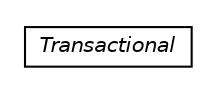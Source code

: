 #!/usr/local/bin/dot
#
# Class diagram 
# Generated by UMLGraph version R5_6_6-8-g8d7759 (http://www.umlgraph.org/)
#

digraph G {
	edge [fontname="Helvetica",fontsize=10,labelfontname="Helvetica",labelfontsize=10];
	node [fontname="Helvetica",fontsize=10,shape=plaintext];
	nodesep=0.25;
	ranksep=0.5;
	// org.dayatang.annotations.Transactional
	c0 [label=<<table title="org.dayatang.annotations.Transactional" border="0" cellborder="1" cellspacing="0" cellpadding="2" port="p" href="./Transactional.html">
		<tr><td><table border="0" cellspacing="0" cellpadding="1">
<tr><td align="center" balign="center"><font face="Helvetica-Oblique"> Transactional </font></td></tr>
		</table></td></tr>
		</table>>, URL="./Transactional.html", fontname="Helvetica", fontcolor="black", fontsize=10.0];
}

